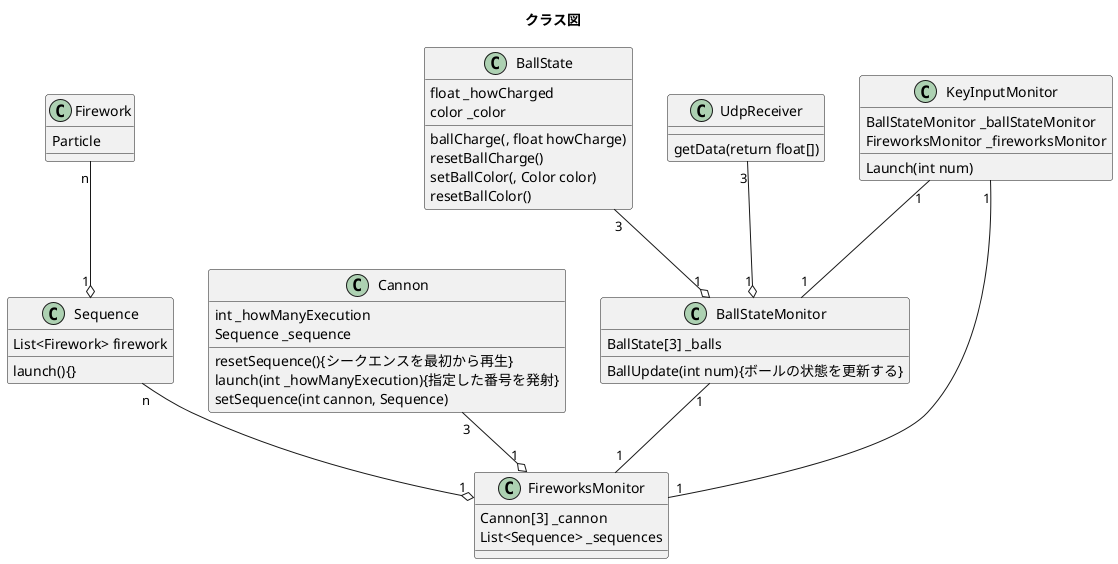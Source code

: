 @startuml

title クラス図

class Firework {
    Particle

}

class Sequence {
    List<Firework> firework

    launch(){}
}

class FireworksMonitor {
    Cannon[3] _cannon
    List<Sequence> _sequences


}

class Cannon{
    int _howManyExecution
    Sequence _sequence
    
    resetSequence(){シークエンスを最初から再生}
    launch(int _howManyExecution){指定した番号を発射}
    setSequence(int cannon, Sequence)
    
    
}

class BallStateMonitor {
    BallState[3] _balls

    BallUpdate(int num){ボールの状態を更新する}

    
}

class BallState{
    float _howCharged
    color _color

    ballCharge(, float howCharge)
    resetBallCharge()
    setBallColor(, Color color)
    resetBallColor()
}

class UdpReceiver{
    getData(return float[])

}

class KeyInputMonitor{
    BallStateMonitor _ballStateMonitor
    FireworksMonitor _fireworksMonitor

    Launch(int num)
}

Firework "n" --o "1" Sequence
Sequence "n" --o "1" FireworksMonitor

BallStateMonitor "1" -- "1" FireworksMonitor

UdpReceiver "3" --o "1" BallStateMonitor
BallState "3" --o "1" BallStateMonitor
Cannon "3" --o "1" FireworksMonitor

KeyInputMonitor "1" -- "1" FireworksMonitor
KeyInputMonitor "1" -- "1" BallStateMonitor






@enduml